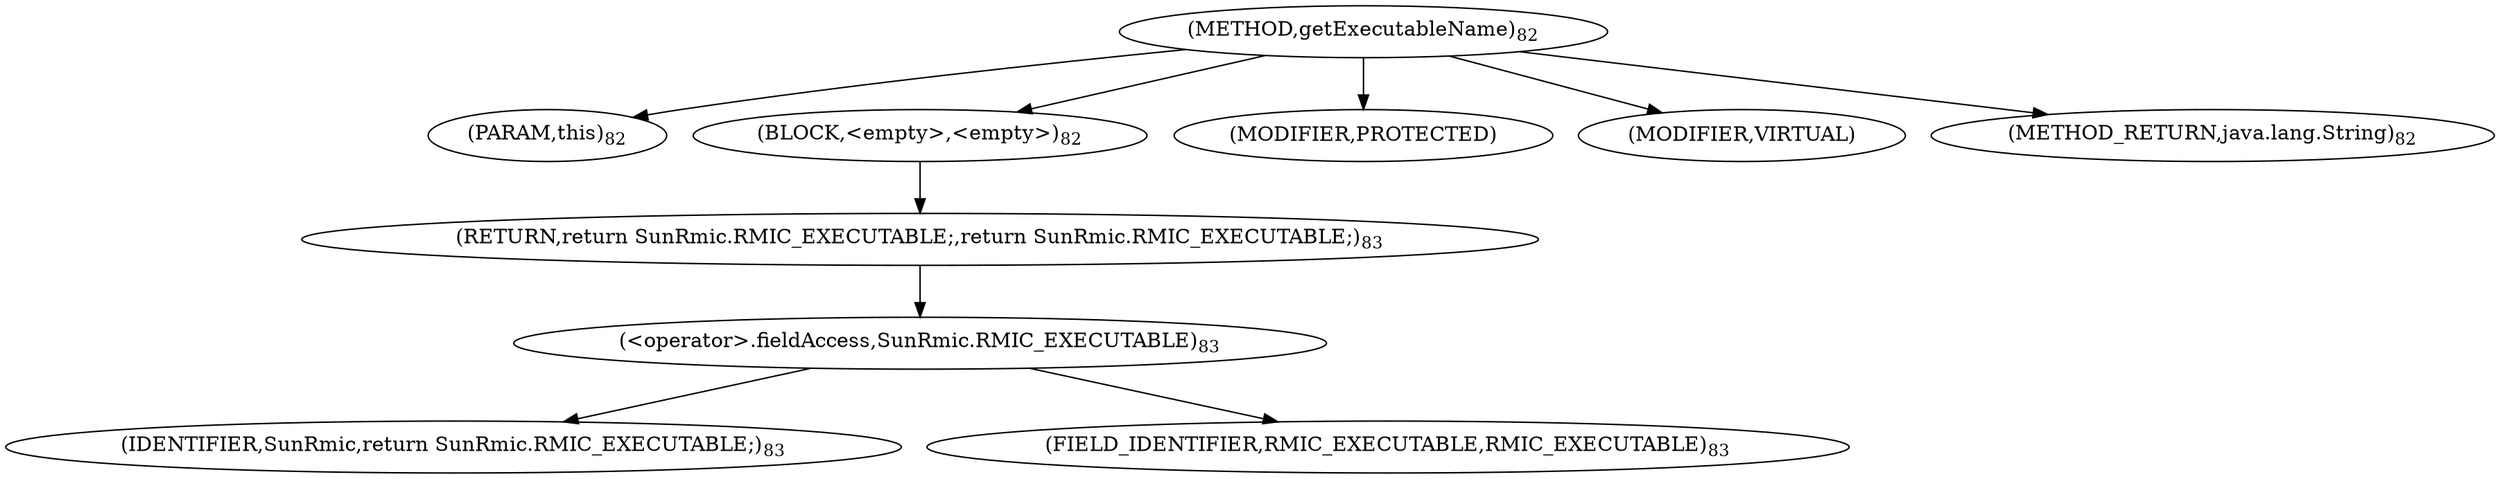 digraph "getExecutableName" {  
"98" [label = <(METHOD,getExecutableName)<SUB>82</SUB>> ]
"99" [label = <(PARAM,this)<SUB>82</SUB>> ]
"100" [label = <(BLOCK,&lt;empty&gt;,&lt;empty&gt;)<SUB>82</SUB>> ]
"101" [label = <(RETURN,return SunRmic.RMIC_EXECUTABLE;,return SunRmic.RMIC_EXECUTABLE;)<SUB>83</SUB>> ]
"102" [label = <(&lt;operator&gt;.fieldAccess,SunRmic.RMIC_EXECUTABLE)<SUB>83</SUB>> ]
"103" [label = <(IDENTIFIER,SunRmic,return SunRmic.RMIC_EXECUTABLE;)<SUB>83</SUB>> ]
"104" [label = <(FIELD_IDENTIFIER,RMIC_EXECUTABLE,RMIC_EXECUTABLE)<SUB>83</SUB>> ]
"105" [label = <(MODIFIER,PROTECTED)> ]
"106" [label = <(MODIFIER,VIRTUAL)> ]
"107" [label = <(METHOD_RETURN,java.lang.String)<SUB>82</SUB>> ]
  "98" -> "99" 
  "98" -> "100" 
  "98" -> "105" 
  "98" -> "106" 
  "98" -> "107" 
  "100" -> "101" 
  "101" -> "102" 
  "102" -> "103" 
  "102" -> "104" 
}
